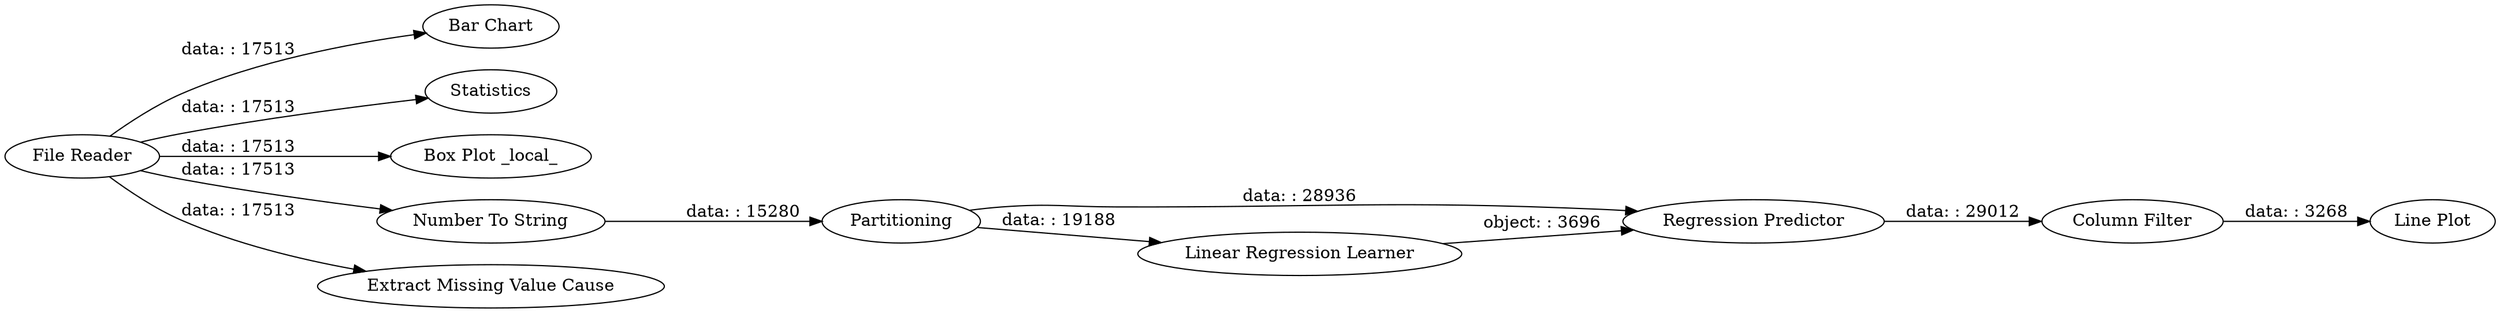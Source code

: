 digraph {
	"679059969487046629_7" [label=Partitioning]
	"679059969487046629_1" [label="File Reader"]
	"679059969487046629_10" [label="Line Plot"]
	"679059969487046629_5" [label="Bar Chart"]
	"679059969487046629_11" [label="Column Filter"]
	"679059969487046629_9" [label="Regression Predictor"]
	"679059969487046629_3" [label=Statistics]
	"679059969487046629_4" [label="Box Plot _local_"]
	"679059969487046629_8" [label="Number To String"]
	"679059969487046629_2" [label="Extract Missing Value Cause"]
	"679059969487046629_6" [label="Linear Regression Learner"]
	"679059969487046629_1" -> "679059969487046629_4" [label="data: : 17513"]
	"679059969487046629_9" -> "679059969487046629_11" [label="data: : 29012"]
	"679059969487046629_1" -> "679059969487046629_3" [label="data: : 17513"]
	"679059969487046629_1" -> "679059969487046629_5" [label="data: : 17513"]
	"679059969487046629_7" -> "679059969487046629_9" [label="data: : 28936"]
	"679059969487046629_1" -> "679059969487046629_8" [label="data: : 17513"]
	"679059969487046629_1" -> "679059969487046629_2" [label="data: : 17513"]
	"679059969487046629_6" -> "679059969487046629_9" [label="object: : 3696"]
	"679059969487046629_7" -> "679059969487046629_6" [label="data: : 19188"]
	"679059969487046629_11" -> "679059969487046629_10" [label="data: : 3268"]
	"679059969487046629_8" -> "679059969487046629_7" [label="data: : 15280"]
	rankdir=LR
}
